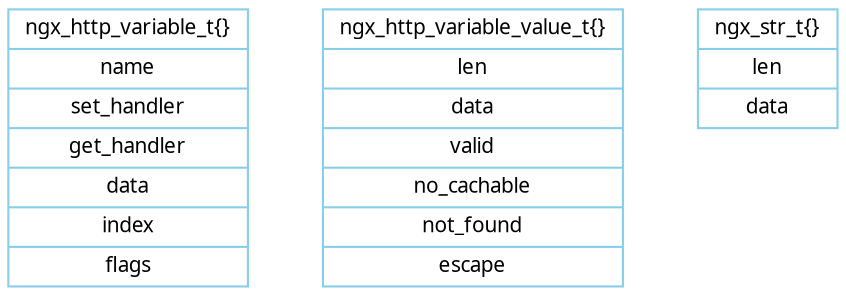 digraph ngx_http_variable {

   rankdir=LR;
   node [shape=record, color=skyblue, fontname="Verdana", fontsize=10];
   edge [color=none, fontname="Verdana", fontsize=10];
   

   ngx_http_variable_t [label="<head>ngx_http_variable_t\{\}|name|set_handler|get_handler|data|index|flags"];

   ngx_http_variable_value_t [label="<head>ngx_http_variable_value_t\{\}|len|data|valid|no_cachable|not_found|escape"];

   ngx_str_t [label="<head>ngx_str_t\{\}|len|data"];

   
   ngx_http_variable_t:head -> ngx_http_variable_value_t:head -> ngx_str_t:head;
 
}